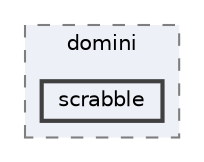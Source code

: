 digraph "FONTS/domini/scrabble"
{
 // INTERACTIVE_SVG=YES
 // LATEX_PDF_SIZE
  bgcolor="transparent";
  edge [fontname=Helvetica,fontsize=10,labelfontname=Helvetica,labelfontsize=10];
  node [fontname=Helvetica,fontsize=10,shape=box,height=0.2,width=0.4];
  compound=true
  subgraph clusterdir_60ffa9a09e134cab5047f77c04d9a249 {
    graph [ bgcolor="#edf0f7", pencolor="grey50", label="domini", fontname=Helvetica,fontsize=10 style="filled,dashed", URL="dir_60ffa9a09e134cab5047f77c04d9a249.html",tooltip=""]
  dir_f528798b7c49d7d4eb26b28836abb565 [label="scrabble", fillcolor="#edf0f7", color="grey25", style="filled,bold", URL="dir_f528798b7c49d7d4eb26b28836abb565.html",tooltip=""];
  }
}
